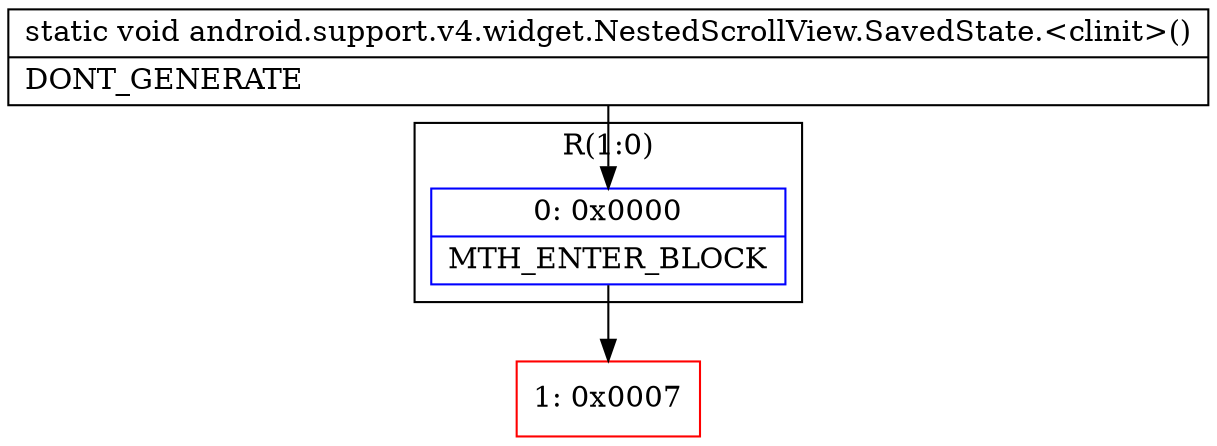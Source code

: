 digraph "CFG forandroid.support.v4.widget.NestedScrollView.SavedState.\<clinit\>()V" {
subgraph cluster_Region_657996937 {
label = "R(1:0)";
node [shape=record,color=blue];
Node_0 [shape=record,label="{0\:\ 0x0000|MTH_ENTER_BLOCK\l}"];
}
Node_1 [shape=record,color=red,label="{1\:\ 0x0007}"];
MethodNode[shape=record,label="{static void android.support.v4.widget.NestedScrollView.SavedState.\<clinit\>()  | DONT_GENERATE\l}"];
MethodNode -> Node_0;
Node_0 -> Node_1;
}

